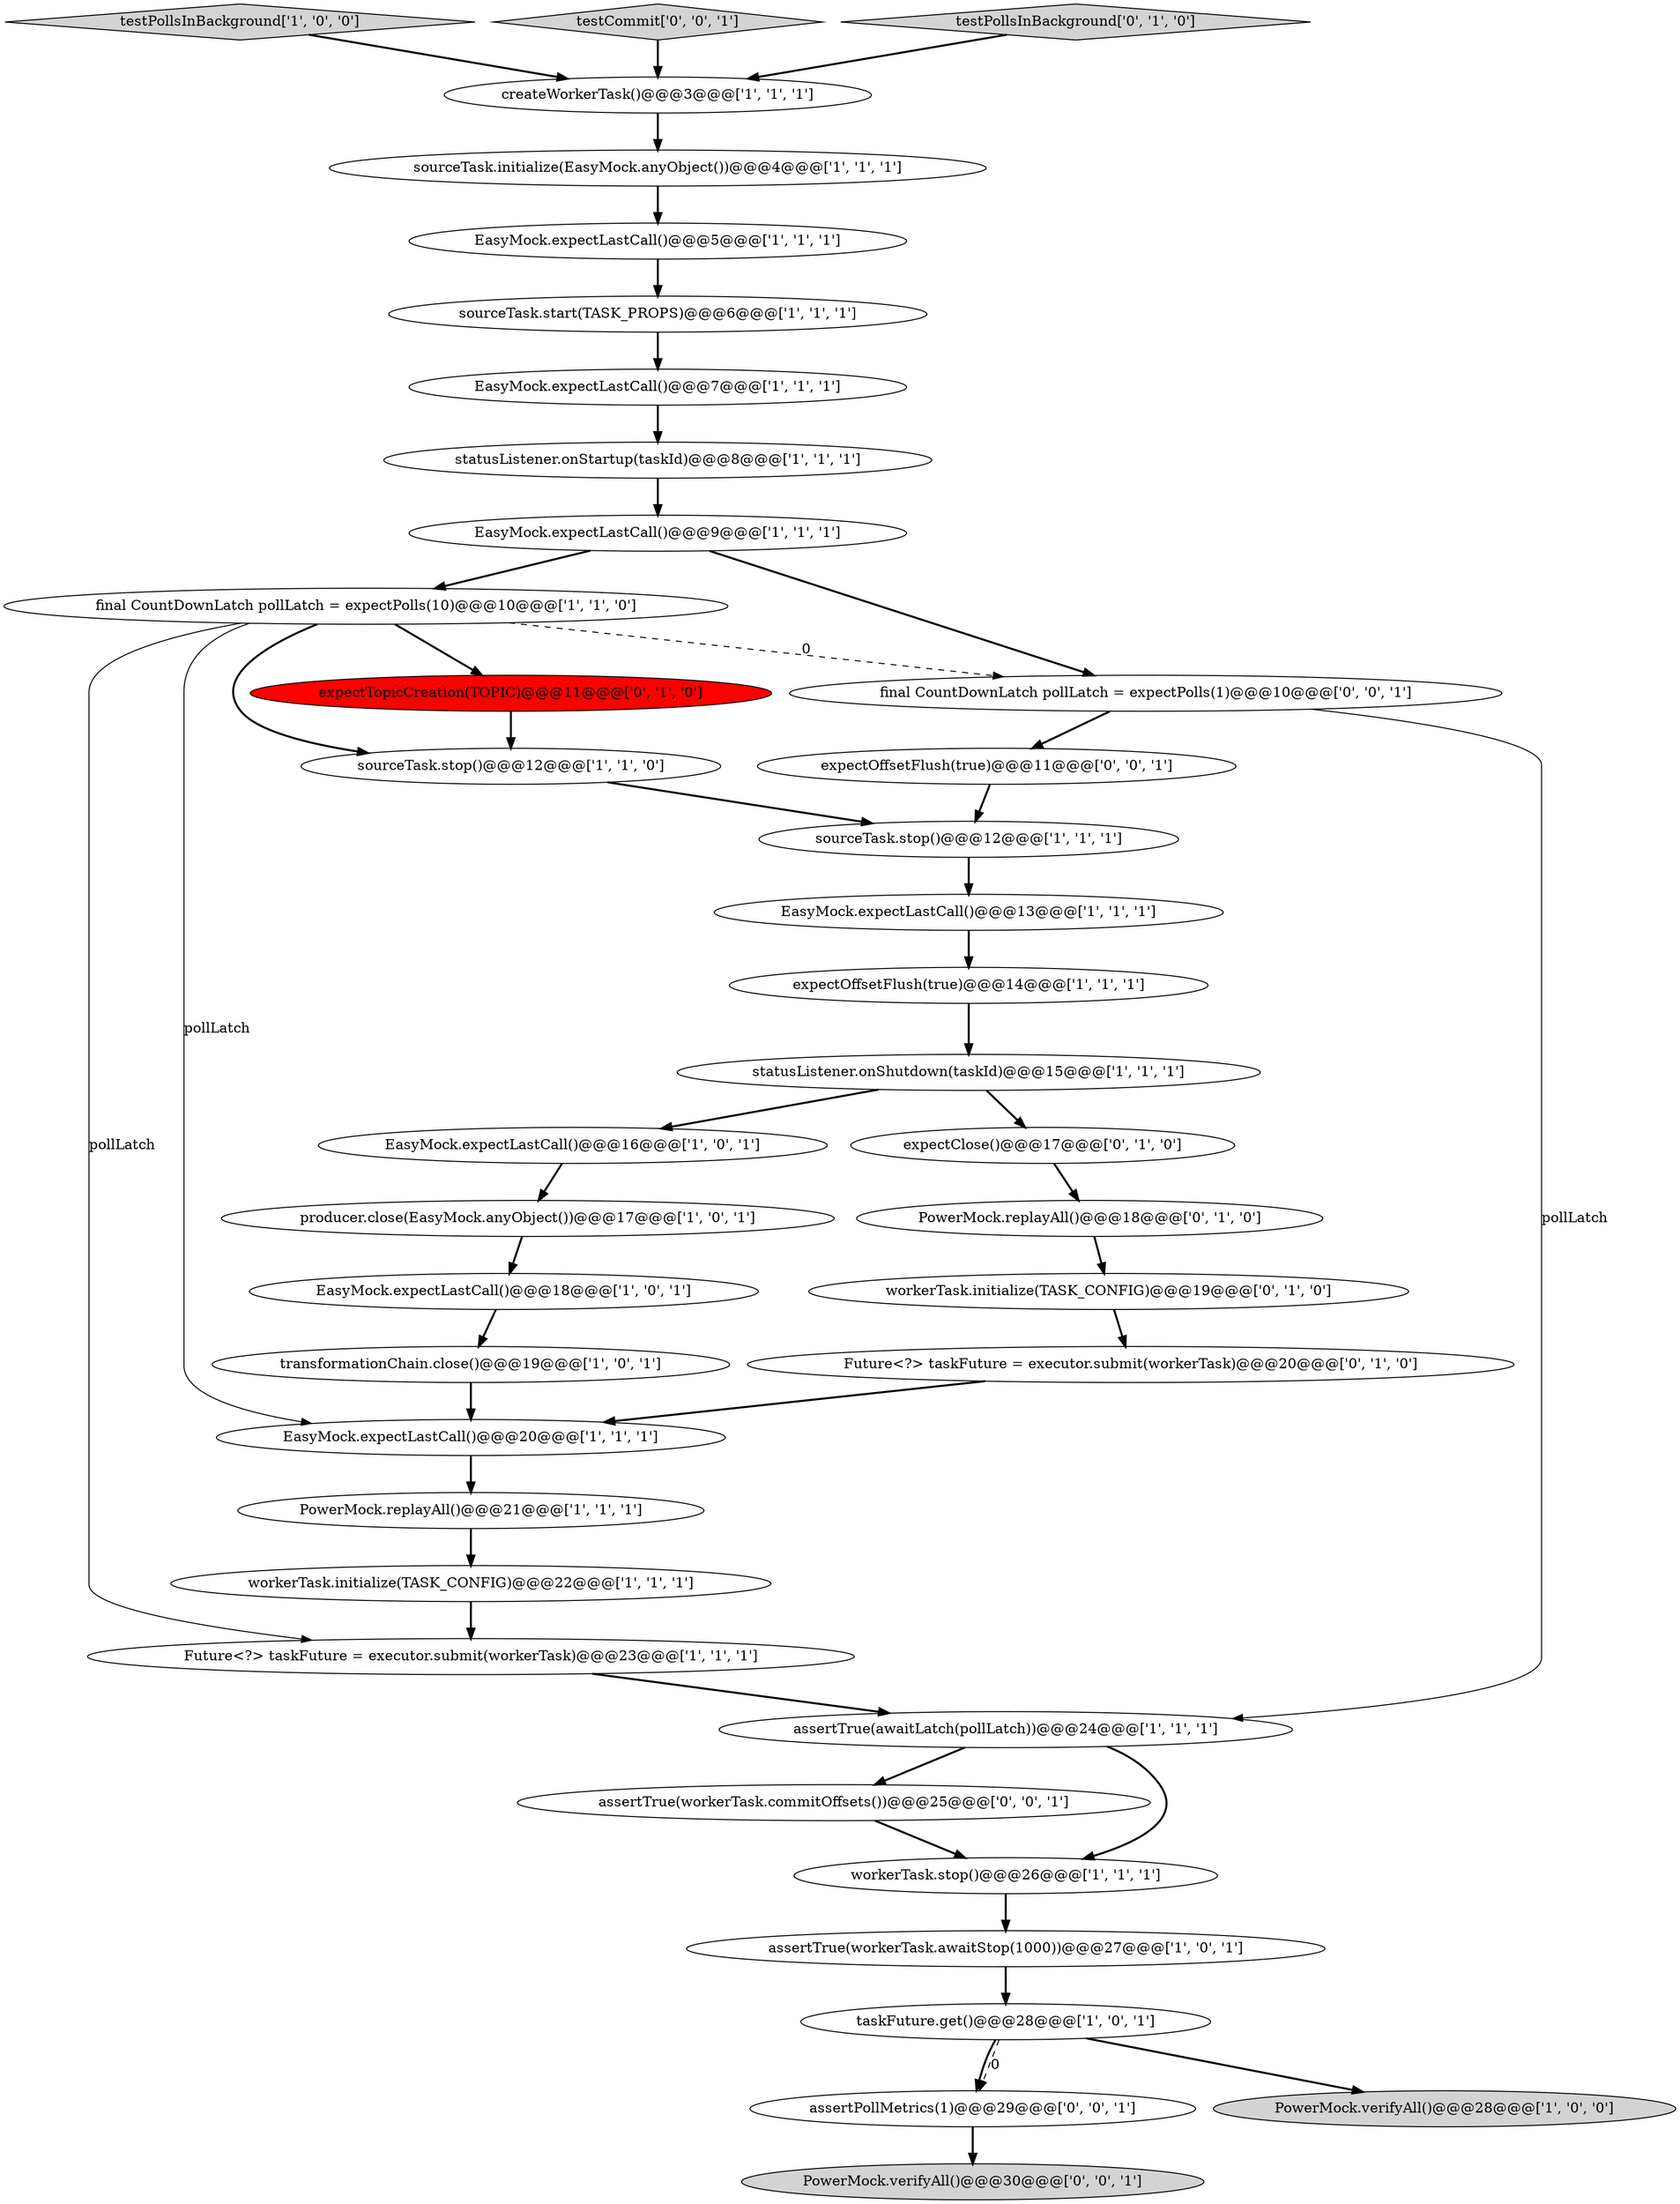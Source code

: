 digraph {
11 [style = filled, label = "statusListener.onShutdown(taskId)@@@15@@@['1', '1', '1']", fillcolor = white, shape = ellipse image = "AAA0AAABBB1BBB"];
38 [style = filled, label = "assertTrue(workerTask.commitOffsets())@@@25@@@['0', '0', '1']", fillcolor = white, shape = ellipse image = "AAA0AAABBB3BBB"];
36 [style = filled, label = "assertPollMetrics(1)@@@29@@@['0', '0', '1']", fillcolor = white, shape = ellipse image = "AAA0AAABBB3BBB"];
8 [style = filled, label = "sourceTask.initialize(EasyMock.anyObject())@@@4@@@['1', '1', '1']", fillcolor = white, shape = ellipse image = "AAA0AAABBB1BBB"];
22 [style = filled, label = "assertTrue(awaitLatch(pollLatch))@@@24@@@['1', '1', '1']", fillcolor = white, shape = ellipse image = "AAA0AAABBB1BBB"];
24 [style = filled, label = "sourceTask.start(TASK_PROPS)@@@6@@@['1', '1', '1']", fillcolor = white, shape = ellipse image = "AAA0AAABBB1BBB"];
12 [style = filled, label = "EasyMock.expectLastCall()@@@9@@@['1', '1', '1']", fillcolor = white, shape = ellipse image = "AAA0AAABBB1BBB"];
0 [style = filled, label = "statusListener.onStartup(taskId)@@@8@@@['1', '1', '1']", fillcolor = white, shape = ellipse image = "AAA0AAABBB1BBB"];
34 [style = filled, label = "PowerMock.verifyAll()@@@30@@@['0', '0', '1']", fillcolor = lightgray, shape = ellipse image = "AAA0AAABBB3BBB"];
17 [style = filled, label = "testPollsInBackground['1', '0', '0']", fillcolor = lightgray, shape = diamond image = "AAA0AAABBB1BBB"];
1 [style = filled, label = "PowerMock.replayAll()@@@21@@@['1', '1', '1']", fillcolor = white, shape = ellipse image = "AAA0AAABBB1BBB"];
26 [style = filled, label = "producer.close(EasyMock.anyObject())@@@17@@@['1', '0', '1']", fillcolor = white, shape = ellipse image = "AAA0AAABBB1BBB"];
14 [style = filled, label = "assertTrue(workerTask.awaitStop(1000))@@@27@@@['1', '0', '1']", fillcolor = white, shape = ellipse image = "AAA0AAABBB1BBB"];
16 [style = filled, label = "EasyMock.expectLastCall()@@@5@@@['1', '1', '1']", fillcolor = white, shape = ellipse image = "AAA0AAABBB1BBB"];
3 [style = filled, label = "sourceTask.stop()@@@12@@@['1', '1', '1']", fillcolor = white, shape = ellipse image = "AAA0AAABBB1BBB"];
9 [style = filled, label = "workerTask.stop()@@@26@@@['1', '1', '1']", fillcolor = white, shape = ellipse image = "AAA0AAABBB1BBB"];
35 [style = filled, label = "expectOffsetFlush(true)@@@11@@@['0', '0', '1']", fillcolor = white, shape = ellipse image = "AAA0AAABBB3BBB"];
4 [style = filled, label = "createWorkerTask()@@@3@@@['1', '1', '1']", fillcolor = white, shape = ellipse image = "AAA0AAABBB1BBB"];
15 [style = filled, label = "PowerMock.verifyAll()@@@28@@@['1', '0', '0']", fillcolor = lightgray, shape = ellipse image = "AAA0AAABBB1BBB"];
10 [style = filled, label = "transformationChain.close()@@@19@@@['1', '0', '1']", fillcolor = white, shape = ellipse image = "AAA0AAABBB1BBB"];
27 [style = filled, label = "PowerMock.replayAll()@@@18@@@['0', '1', '0']", fillcolor = white, shape = ellipse image = "AAA0AAABBB2BBB"];
18 [style = filled, label = "final CountDownLatch pollLatch = expectPolls(10)@@@10@@@['1', '1', '0']", fillcolor = white, shape = ellipse image = "AAA0AAABBB1BBB"];
6 [style = filled, label = "EasyMock.expectLastCall()@@@13@@@['1', '1', '1']", fillcolor = white, shape = ellipse image = "AAA0AAABBB1BBB"];
37 [style = filled, label = "final CountDownLatch pollLatch = expectPolls(1)@@@10@@@['0', '0', '1']", fillcolor = white, shape = ellipse image = "AAA0AAABBB3BBB"];
33 [style = filled, label = "testCommit['0', '0', '1']", fillcolor = lightgray, shape = diamond image = "AAA0AAABBB3BBB"];
30 [style = filled, label = "testPollsInBackground['0', '1', '0']", fillcolor = lightgray, shape = diamond image = "AAA0AAABBB2BBB"];
31 [style = filled, label = "workerTask.initialize(TASK_CONFIG)@@@19@@@['0', '1', '0']", fillcolor = white, shape = ellipse image = "AAA0AAABBB2BBB"];
25 [style = filled, label = "taskFuture.get()@@@28@@@['1', '0', '1']", fillcolor = white, shape = ellipse image = "AAA0AAABBB1BBB"];
32 [style = filled, label = "expectClose()@@@17@@@['0', '1', '0']", fillcolor = white, shape = ellipse image = "AAA0AAABBB2BBB"];
20 [style = filled, label = "EasyMock.expectLastCall()@@@18@@@['1', '0', '1']", fillcolor = white, shape = ellipse image = "AAA0AAABBB1BBB"];
5 [style = filled, label = "EasyMock.expectLastCall()@@@7@@@['1', '1', '1']", fillcolor = white, shape = ellipse image = "AAA0AAABBB1BBB"];
2 [style = filled, label = "sourceTask.stop()@@@12@@@['1', '1', '0']", fillcolor = white, shape = ellipse image = "AAA0AAABBB1BBB"];
7 [style = filled, label = "Future<?> taskFuture = executor.submit(workerTask)@@@23@@@['1', '1', '1']", fillcolor = white, shape = ellipse image = "AAA0AAABBB1BBB"];
19 [style = filled, label = "expectOffsetFlush(true)@@@14@@@['1', '1', '1']", fillcolor = white, shape = ellipse image = "AAA0AAABBB1BBB"];
29 [style = filled, label = "expectTopicCreation(TOPIC)@@@11@@@['0', '1', '0']", fillcolor = red, shape = ellipse image = "AAA1AAABBB2BBB"];
28 [style = filled, label = "Future<?> taskFuture = executor.submit(workerTask)@@@20@@@['0', '1', '0']", fillcolor = white, shape = ellipse image = "AAA0AAABBB2BBB"];
13 [style = filled, label = "EasyMock.expectLastCall()@@@20@@@['1', '1', '1']", fillcolor = white, shape = ellipse image = "AAA0AAABBB1BBB"];
21 [style = filled, label = "workerTask.initialize(TASK_CONFIG)@@@22@@@['1', '1', '1']", fillcolor = white, shape = ellipse image = "AAA0AAABBB1BBB"];
23 [style = filled, label = "EasyMock.expectLastCall()@@@16@@@['1', '0', '1']", fillcolor = white, shape = ellipse image = "AAA0AAABBB1BBB"];
8->16 [style = bold, label=""];
14->25 [style = bold, label=""];
35->3 [style = bold, label=""];
36->34 [style = bold, label=""];
37->22 [style = solid, label="pollLatch"];
25->36 [style = bold, label=""];
16->24 [style = bold, label=""];
0->12 [style = bold, label=""];
2->3 [style = bold, label=""];
22->9 [style = bold, label=""];
33->4 [style = bold, label=""];
23->26 [style = bold, label=""];
38->9 [style = bold, label=""];
27->31 [style = bold, label=""];
3->6 [style = bold, label=""];
32->27 [style = bold, label=""];
19->11 [style = bold, label=""];
11->32 [style = bold, label=""];
28->13 [style = bold, label=""];
6->19 [style = bold, label=""];
18->2 [style = bold, label=""];
12->37 [style = bold, label=""];
13->1 [style = bold, label=""];
24->5 [style = bold, label=""];
20->10 [style = bold, label=""];
7->22 [style = bold, label=""];
22->38 [style = bold, label=""];
18->29 [style = bold, label=""];
29->2 [style = bold, label=""];
5->0 [style = bold, label=""];
10->13 [style = bold, label=""];
25->36 [style = dashed, label="0"];
1->21 [style = bold, label=""];
30->4 [style = bold, label=""];
18->13 [style = solid, label="pollLatch"];
12->18 [style = bold, label=""];
18->37 [style = dashed, label="0"];
9->14 [style = bold, label=""];
25->15 [style = bold, label=""];
18->7 [style = solid, label="pollLatch"];
21->7 [style = bold, label=""];
4->8 [style = bold, label=""];
31->28 [style = bold, label=""];
37->35 [style = bold, label=""];
11->23 [style = bold, label=""];
17->4 [style = bold, label=""];
26->20 [style = bold, label=""];
}
